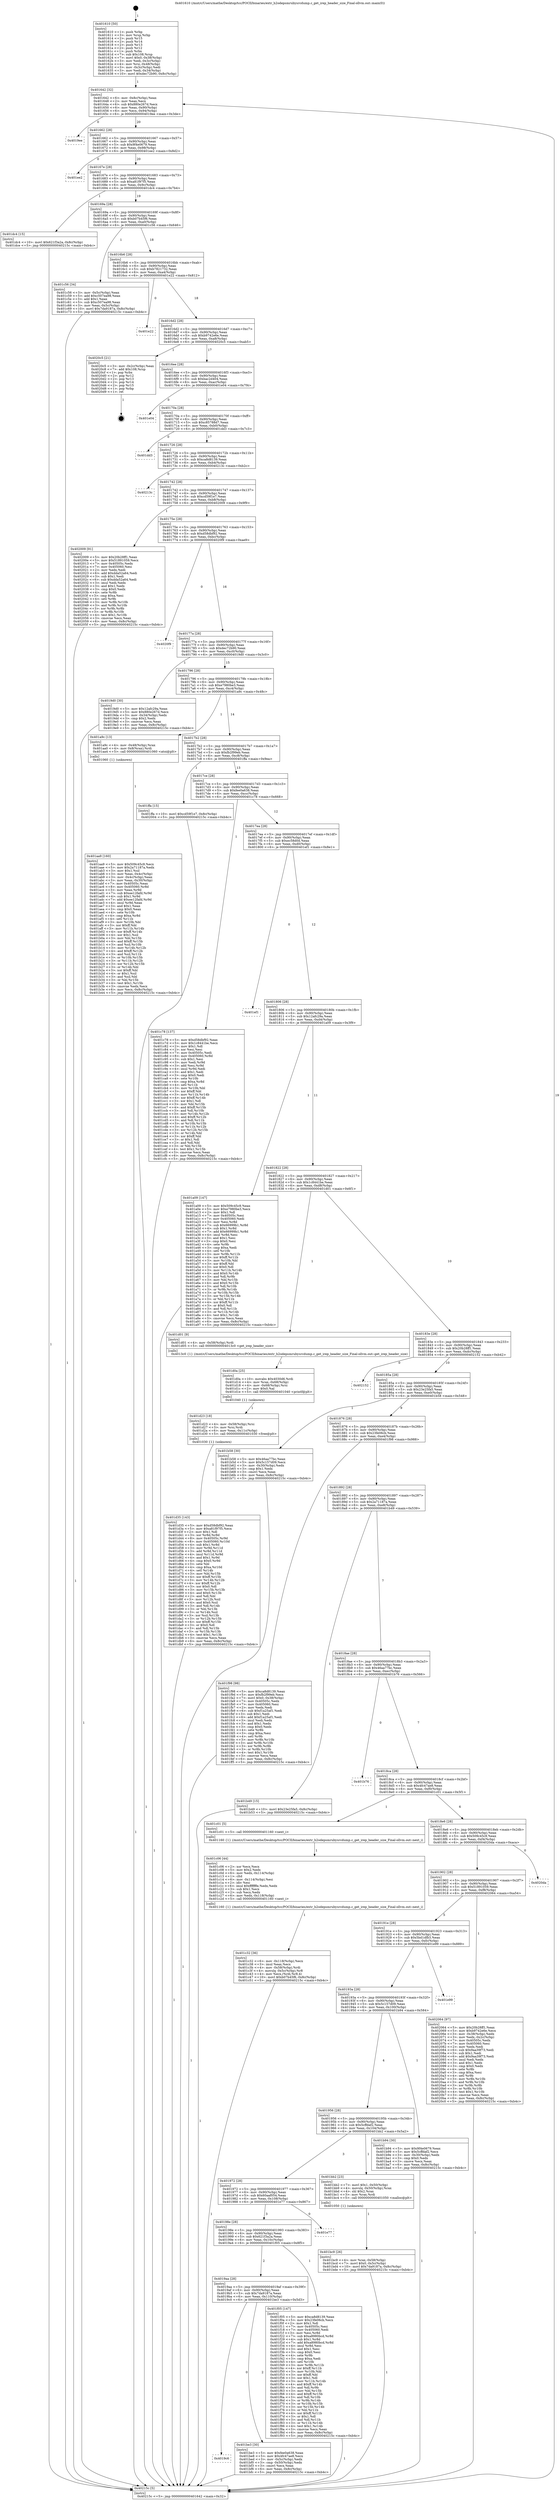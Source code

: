 digraph "0x401610" {
  label = "0x401610 (/mnt/c/Users/mathe/Desktop/tcc/POCII/binaries/extr_h2odepsmrubysrcdump.c_get_irep_header_size_Final-ollvm.out::main(0))"
  labelloc = "t"
  node[shape=record]

  Entry [label="",width=0.3,height=0.3,shape=circle,fillcolor=black,style=filled]
  "0x401642" [label="{
     0x401642 [32]\l
     | [instrs]\l
     &nbsp;&nbsp;0x401642 \<+6\>: mov -0x8c(%rbp),%eax\l
     &nbsp;&nbsp;0x401648 \<+2\>: mov %eax,%ecx\l
     &nbsp;&nbsp;0x40164a \<+6\>: sub $0x880e267d,%ecx\l
     &nbsp;&nbsp;0x401650 \<+6\>: mov %eax,-0x90(%rbp)\l
     &nbsp;&nbsp;0x401656 \<+6\>: mov %ecx,-0x94(%rbp)\l
     &nbsp;&nbsp;0x40165c \<+6\>: je 00000000004019ee \<main+0x3de\>\l
  }"]
  "0x4019ee" [label="{
     0x4019ee\l
  }", style=dashed]
  "0x401662" [label="{
     0x401662 [28]\l
     | [instrs]\l
     &nbsp;&nbsp;0x401662 \<+5\>: jmp 0000000000401667 \<main+0x57\>\l
     &nbsp;&nbsp;0x401667 \<+6\>: mov -0x90(%rbp),%eax\l
     &nbsp;&nbsp;0x40166d \<+5\>: sub $0x9f4e0679,%eax\l
     &nbsp;&nbsp;0x401672 \<+6\>: mov %eax,-0x98(%rbp)\l
     &nbsp;&nbsp;0x401678 \<+6\>: je 0000000000401ee2 \<main+0x8d2\>\l
  }"]
  Exit [label="",width=0.3,height=0.3,shape=circle,fillcolor=black,style=filled,peripheries=2]
  "0x401ee2" [label="{
     0x401ee2\l
  }", style=dashed]
  "0x40167e" [label="{
     0x40167e [28]\l
     | [instrs]\l
     &nbsp;&nbsp;0x40167e \<+5\>: jmp 0000000000401683 \<main+0x73\>\l
     &nbsp;&nbsp;0x401683 \<+6\>: mov -0x90(%rbp),%eax\l
     &nbsp;&nbsp;0x401689 \<+5\>: sub $0xa81f97f5,%eax\l
     &nbsp;&nbsp;0x40168e \<+6\>: mov %eax,-0x9c(%rbp)\l
     &nbsp;&nbsp;0x401694 \<+6\>: je 0000000000401dc4 \<main+0x7b4\>\l
  }"]
  "0x401d35" [label="{
     0x401d35 [143]\l
     | [instrs]\l
     &nbsp;&nbsp;0x401d35 \<+5\>: mov $0xd58dbf92,%eax\l
     &nbsp;&nbsp;0x401d3a \<+5\>: mov $0xa81f97f5,%ecx\l
     &nbsp;&nbsp;0x401d3f \<+2\>: mov $0x1,%dl\l
     &nbsp;&nbsp;0x401d41 \<+3\>: xor %r8d,%r8d\l
     &nbsp;&nbsp;0x401d44 \<+8\>: mov 0x40505c,%r9d\l
     &nbsp;&nbsp;0x401d4c \<+8\>: mov 0x405060,%r10d\l
     &nbsp;&nbsp;0x401d54 \<+4\>: sub $0x1,%r8d\l
     &nbsp;&nbsp;0x401d58 \<+3\>: mov %r9d,%r11d\l
     &nbsp;&nbsp;0x401d5b \<+3\>: add %r8d,%r11d\l
     &nbsp;&nbsp;0x401d5e \<+4\>: imul %r11d,%r9d\l
     &nbsp;&nbsp;0x401d62 \<+4\>: and $0x1,%r9d\l
     &nbsp;&nbsp;0x401d66 \<+4\>: cmp $0x0,%r9d\l
     &nbsp;&nbsp;0x401d6a \<+3\>: sete %bl\l
     &nbsp;&nbsp;0x401d6d \<+4\>: cmp $0xa,%r10d\l
     &nbsp;&nbsp;0x401d71 \<+4\>: setl %r14b\l
     &nbsp;&nbsp;0x401d75 \<+3\>: mov %bl,%r15b\l
     &nbsp;&nbsp;0x401d78 \<+4\>: xor $0xff,%r15b\l
     &nbsp;&nbsp;0x401d7c \<+3\>: mov %r14b,%r12b\l
     &nbsp;&nbsp;0x401d7f \<+4\>: xor $0xff,%r12b\l
     &nbsp;&nbsp;0x401d83 \<+3\>: xor $0x0,%dl\l
     &nbsp;&nbsp;0x401d86 \<+3\>: mov %r15b,%r13b\l
     &nbsp;&nbsp;0x401d89 \<+4\>: and $0x0,%r13b\l
     &nbsp;&nbsp;0x401d8d \<+2\>: and %dl,%bl\l
     &nbsp;&nbsp;0x401d8f \<+3\>: mov %r12b,%sil\l
     &nbsp;&nbsp;0x401d92 \<+4\>: and $0x0,%sil\l
     &nbsp;&nbsp;0x401d96 \<+3\>: and %dl,%r14b\l
     &nbsp;&nbsp;0x401d99 \<+3\>: or %bl,%r13b\l
     &nbsp;&nbsp;0x401d9c \<+3\>: or %r14b,%sil\l
     &nbsp;&nbsp;0x401d9f \<+3\>: xor %sil,%r13b\l
     &nbsp;&nbsp;0x401da2 \<+3\>: or %r12b,%r15b\l
     &nbsp;&nbsp;0x401da5 \<+4\>: xor $0xff,%r15b\l
     &nbsp;&nbsp;0x401da9 \<+3\>: or $0x0,%dl\l
     &nbsp;&nbsp;0x401dac \<+3\>: and %dl,%r15b\l
     &nbsp;&nbsp;0x401daf \<+3\>: or %r15b,%r13b\l
     &nbsp;&nbsp;0x401db2 \<+4\>: test $0x1,%r13b\l
     &nbsp;&nbsp;0x401db6 \<+3\>: cmovne %ecx,%eax\l
     &nbsp;&nbsp;0x401db9 \<+6\>: mov %eax,-0x8c(%rbp)\l
     &nbsp;&nbsp;0x401dbf \<+5\>: jmp 000000000040215c \<main+0xb4c\>\l
  }"]
  "0x401dc4" [label="{
     0x401dc4 [15]\l
     | [instrs]\l
     &nbsp;&nbsp;0x401dc4 \<+10\>: movl $0x621f3a2a,-0x8c(%rbp)\l
     &nbsp;&nbsp;0x401dce \<+5\>: jmp 000000000040215c \<main+0xb4c\>\l
  }"]
  "0x40169a" [label="{
     0x40169a [28]\l
     | [instrs]\l
     &nbsp;&nbsp;0x40169a \<+5\>: jmp 000000000040169f \<main+0x8f\>\l
     &nbsp;&nbsp;0x40169f \<+6\>: mov -0x90(%rbp),%eax\l
     &nbsp;&nbsp;0x4016a5 \<+5\>: sub $0xb07b45f6,%eax\l
     &nbsp;&nbsp;0x4016aa \<+6\>: mov %eax,-0xa0(%rbp)\l
     &nbsp;&nbsp;0x4016b0 \<+6\>: je 0000000000401c56 \<main+0x646\>\l
  }"]
  "0x401d23" [label="{
     0x401d23 [18]\l
     | [instrs]\l
     &nbsp;&nbsp;0x401d23 \<+4\>: mov -0x58(%rbp),%rsi\l
     &nbsp;&nbsp;0x401d27 \<+3\>: mov %rsi,%rdi\l
     &nbsp;&nbsp;0x401d2a \<+6\>: mov %eax,-0x11c(%rbp)\l
     &nbsp;&nbsp;0x401d30 \<+5\>: call 0000000000401030 \<free@plt\>\l
     | [calls]\l
     &nbsp;&nbsp;0x401030 \{1\} (unknown)\l
  }"]
  "0x401c56" [label="{
     0x401c56 [34]\l
     | [instrs]\l
     &nbsp;&nbsp;0x401c56 \<+3\>: mov -0x5c(%rbp),%eax\l
     &nbsp;&nbsp;0x401c59 \<+5\>: add $0xc507ea98,%eax\l
     &nbsp;&nbsp;0x401c5e \<+3\>: add $0x1,%eax\l
     &nbsp;&nbsp;0x401c61 \<+5\>: sub $0xc507ea98,%eax\l
     &nbsp;&nbsp;0x401c66 \<+3\>: mov %eax,-0x5c(%rbp)\l
     &nbsp;&nbsp;0x401c69 \<+10\>: movl $0x7da9187a,-0x8c(%rbp)\l
     &nbsp;&nbsp;0x401c73 \<+5\>: jmp 000000000040215c \<main+0xb4c\>\l
  }"]
  "0x4016b6" [label="{
     0x4016b6 [28]\l
     | [instrs]\l
     &nbsp;&nbsp;0x4016b6 \<+5\>: jmp 00000000004016bb \<main+0xab\>\l
     &nbsp;&nbsp;0x4016bb \<+6\>: mov -0x90(%rbp),%eax\l
     &nbsp;&nbsp;0x4016c1 \<+5\>: sub $0xb7821732,%eax\l
     &nbsp;&nbsp;0x4016c6 \<+6\>: mov %eax,-0xa4(%rbp)\l
     &nbsp;&nbsp;0x4016cc \<+6\>: je 0000000000401e22 \<main+0x812\>\l
  }"]
  "0x401d0a" [label="{
     0x401d0a [25]\l
     | [instrs]\l
     &nbsp;&nbsp;0x401d0a \<+10\>: movabs $0x4030d6,%rdi\l
     &nbsp;&nbsp;0x401d14 \<+4\>: mov %rax,-0x68(%rbp)\l
     &nbsp;&nbsp;0x401d18 \<+4\>: mov -0x68(%rbp),%rsi\l
     &nbsp;&nbsp;0x401d1c \<+2\>: mov $0x0,%al\l
     &nbsp;&nbsp;0x401d1e \<+5\>: call 0000000000401040 \<printf@plt\>\l
     | [calls]\l
     &nbsp;&nbsp;0x401040 \{1\} (unknown)\l
  }"]
  "0x401e22" [label="{
     0x401e22\l
  }", style=dashed]
  "0x4016d2" [label="{
     0x4016d2 [28]\l
     | [instrs]\l
     &nbsp;&nbsp;0x4016d2 \<+5\>: jmp 00000000004016d7 \<main+0xc7\>\l
     &nbsp;&nbsp;0x4016d7 \<+6\>: mov -0x90(%rbp),%eax\l
     &nbsp;&nbsp;0x4016dd \<+5\>: sub $0xb9742e6e,%eax\l
     &nbsp;&nbsp;0x4016e2 \<+6\>: mov %eax,-0xa8(%rbp)\l
     &nbsp;&nbsp;0x4016e8 \<+6\>: je 00000000004020c5 \<main+0xab5\>\l
  }"]
  "0x401c32" [label="{
     0x401c32 [36]\l
     | [instrs]\l
     &nbsp;&nbsp;0x401c32 \<+6\>: mov -0x118(%rbp),%ecx\l
     &nbsp;&nbsp;0x401c38 \<+3\>: imul %eax,%ecx\l
     &nbsp;&nbsp;0x401c3b \<+4\>: mov -0x58(%rbp),%rdi\l
     &nbsp;&nbsp;0x401c3f \<+4\>: movslq -0x5c(%rbp),%r8\l
     &nbsp;&nbsp;0x401c43 \<+4\>: mov %ecx,(%rdi,%r8,4)\l
     &nbsp;&nbsp;0x401c47 \<+10\>: movl $0xb07b45f6,-0x8c(%rbp)\l
     &nbsp;&nbsp;0x401c51 \<+5\>: jmp 000000000040215c \<main+0xb4c\>\l
  }"]
  "0x4020c5" [label="{
     0x4020c5 [21]\l
     | [instrs]\l
     &nbsp;&nbsp;0x4020c5 \<+3\>: mov -0x2c(%rbp),%eax\l
     &nbsp;&nbsp;0x4020c8 \<+7\>: add $0x108,%rsp\l
     &nbsp;&nbsp;0x4020cf \<+1\>: pop %rbx\l
     &nbsp;&nbsp;0x4020d0 \<+2\>: pop %r12\l
     &nbsp;&nbsp;0x4020d2 \<+2\>: pop %r13\l
     &nbsp;&nbsp;0x4020d4 \<+2\>: pop %r14\l
     &nbsp;&nbsp;0x4020d6 \<+2\>: pop %r15\l
     &nbsp;&nbsp;0x4020d8 \<+1\>: pop %rbp\l
     &nbsp;&nbsp;0x4020d9 \<+1\>: ret\l
  }"]
  "0x4016ee" [label="{
     0x4016ee [28]\l
     | [instrs]\l
     &nbsp;&nbsp;0x4016ee \<+5\>: jmp 00000000004016f3 \<main+0xe3\>\l
     &nbsp;&nbsp;0x4016f3 \<+6\>: mov -0x90(%rbp),%eax\l
     &nbsp;&nbsp;0x4016f9 \<+5\>: sub $0xbac2d404,%eax\l
     &nbsp;&nbsp;0x4016fe \<+6\>: mov %eax,-0xac(%rbp)\l
     &nbsp;&nbsp;0x401704 \<+6\>: je 0000000000401e04 \<main+0x7f4\>\l
  }"]
  "0x401c06" [label="{
     0x401c06 [44]\l
     | [instrs]\l
     &nbsp;&nbsp;0x401c06 \<+2\>: xor %ecx,%ecx\l
     &nbsp;&nbsp;0x401c08 \<+5\>: mov $0x2,%edx\l
     &nbsp;&nbsp;0x401c0d \<+6\>: mov %edx,-0x114(%rbp)\l
     &nbsp;&nbsp;0x401c13 \<+1\>: cltd\l
     &nbsp;&nbsp;0x401c14 \<+6\>: mov -0x114(%rbp),%esi\l
     &nbsp;&nbsp;0x401c1a \<+2\>: idiv %esi\l
     &nbsp;&nbsp;0x401c1c \<+6\>: imul $0xfffffffe,%edx,%edx\l
     &nbsp;&nbsp;0x401c22 \<+3\>: sub $0x1,%ecx\l
     &nbsp;&nbsp;0x401c25 \<+2\>: sub %ecx,%edx\l
     &nbsp;&nbsp;0x401c27 \<+6\>: mov %edx,-0x118(%rbp)\l
     &nbsp;&nbsp;0x401c2d \<+5\>: call 0000000000401160 \<next_i\>\l
     | [calls]\l
     &nbsp;&nbsp;0x401160 \{1\} (/mnt/c/Users/mathe/Desktop/tcc/POCII/binaries/extr_h2odepsmrubysrcdump.c_get_irep_header_size_Final-ollvm.out::next_i)\l
  }"]
  "0x401e04" [label="{
     0x401e04\l
  }", style=dashed]
  "0x40170a" [label="{
     0x40170a [28]\l
     | [instrs]\l
     &nbsp;&nbsp;0x40170a \<+5\>: jmp 000000000040170f \<main+0xff\>\l
     &nbsp;&nbsp;0x40170f \<+6\>: mov -0x90(%rbp),%eax\l
     &nbsp;&nbsp;0x401715 \<+5\>: sub $0xc85788d7,%eax\l
     &nbsp;&nbsp;0x40171a \<+6\>: mov %eax,-0xb0(%rbp)\l
     &nbsp;&nbsp;0x401720 \<+6\>: je 0000000000401dd3 \<main+0x7c3\>\l
  }"]
  "0x4019c6" [label="{
     0x4019c6\l
  }", style=dashed]
  "0x401dd3" [label="{
     0x401dd3\l
  }", style=dashed]
  "0x401726" [label="{
     0x401726 [28]\l
     | [instrs]\l
     &nbsp;&nbsp;0x401726 \<+5\>: jmp 000000000040172b \<main+0x11b\>\l
     &nbsp;&nbsp;0x40172b \<+6\>: mov -0x90(%rbp),%eax\l
     &nbsp;&nbsp;0x401731 \<+5\>: sub $0xca8d8139,%eax\l
     &nbsp;&nbsp;0x401736 \<+6\>: mov %eax,-0xb4(%rbp)\l
     &nbsp;&nbsp;0x40173c \<+6\>: je 000000000040213c \<main+0xb2c\>\l
  }"]
  "0x401be3" [label="{
     0x401be3 [30]\l
     | [instrs]\l
     &nbsp;&nbsp;0x401be3 \<+5\>: mov $0xfee0a638,%eax\l
     &nbsp;&nbsp;0x401be8 \<+5\>: mov $0x4fc47ae8,%ecx\l
     &nbsp;&nbsp;0x401bed \<+3\>: mov -0x5c(%rbp),%edx\l
     &nbsp;&nbsp;0x401bf0 \<+3\>: cmp -0x50(%rbp),%edx\l
     &nbsp;&nbsp;0x401bf3 \<+3\>: cmovl %ecx,%eax\l
     &nbsp;&nbsp;0x401bf6 \<+6\>: mov %eax,-0x8c(%rbp)\l
     &nbsp;&nbsp;0x401bfc \<+5\>: jmp 000000000040215c \<main+0xb4c\>\l
  }"]
  "0x40213c" [label="{
     0x40213c\l
  }", style=dashed]
  "0x401742" [label="{
     0x401742 [28]\l
     | [instrs]\l
     &nbsp;&nbsp;0x401742 \<+5\>: jmp 0000000000401747 \<main+0x137\>\l
     &nbsp;&nbsp;0x401747 \<+6\>: mov -0x90(%rbp),%eax\l
     &nbsp;&nbsp;0x40174d \<+5\>: sub $0xcd59f1e7,%eax\l
     &nbsp;&nbsp;0x401752 \<+6\>: mov %eax,-0xb8(%rbp)\l
     &nbsp;&nbsp;0x401758 \<+6\>: je 0000000000402009 \<main+0x9f9\>\l
  }"]
  "0x4019aa" [label="{
     0x4019aa [28]\l
     | [instrs]\l
     &nbsp;&nbsp;0x4019aa \<+5\>: jmp 00000000004019af \<main+0x39f\>\l
     &nbsp;&nbsp;0x4019af \<+6\>: mov -0x90(%rbp),%eax\l
     &nbsp;&nbsp;0x4019b5 \<+5\>: sub $0x7da9187a,%eax\l
     &nbsp;&nbsp;0x4019ba \<+6\>: mov %eax,-0x110(%rbp)\l
     &nbsp;&nbsp;0x4019c0 \<+6\>: je 0000000000401be3 \<main+0x5d3\>\l
  }"]
  "0x402009" [label="{
     0x402009 [91]\l
     | [instrs]\l
     &nbsp;&nbsp;0x402009 \<+5\>: mov $0x20b28ff1,%eax\l
     &nbsp;&nbsp;0x40200e \<+5\>: mov $0x51891059,%ecx\l
     &nbsp;&nbsp;0x402013 \<+7\>: mov 0x40505c,%edx\l
     &nbsp;&nbsp;0x40201a \<+7\>: mov 0x405060,%esi\l
     &nbsp;&nbsp;0x402021 \<+2\>: mov %edx,%edi\l
     &nbsp;&nbsp;0x402023 \<+6\>: add $0xdda52a64,%edi\l
     &nbsp;&nbsp;0x402029 \<+3\>: sub $0x1,%edi\l
     &nbsp;&nbsp;0x40202c \<+6\>: sub $0xdda52a64,%edi\l
     &nbsp;&nbsp;0x402032 \<+3\>: imul %edi,%edx\l
     &nbsp;&nbsp;0x402035 \<+3\>: and $0x1,%edx\l
     &nbsp;&nbsp;0x402038 \<+3\>: cmp $0x0,%edx\l
     &nbsp;&nbsp;0x40203b \<+4\>: sete %r8b\l
     &nbsp;&nbsp;0x40203f \<+3\>: cmp $0xa,%esi\l
     &nbsp;&nbsp;0x402042 \<+4\>: setl %r9b\l
     &nbsp;&nbsp;0x402046 \<+3\>: mov %r8b,%r10b\l
     &nbsp;&nbsp;0x402049 \<+3\>: and %r9b,%r10b\l
     &nbsp;&nbsp;0x40204c \<+3\>: xor %r9b,%r8b\l
     &nbsp;&nbsp;0x40204f \<+3\>: or %r8b,%r10b\l
     &nbsp;&nbsp;0x402052 \<+4\>: test $0x1,%r10b\l
     &nbsp;&nbsp;0x402056 \<+3\>: cmovne %ecx,%eax\l
     &nbsp;&nbsp;0x402059 \<+6\>: mov %eax,-0x8c(%rbp)\l
     &nbsp;&nbsp;0x40205f \<+5\>: jmp 000000000040215c \<main+0xb4c\>\l
  }"]
  "0x40175e" [label="{
     0x40175e [28]\l
     | [instrs]\l
     &nbsp;&nbsp;0x40175e \<+5\>: jmp 0000000000401763 \<main+0x153\>\l
     &nbsp;&nbsp;0x401763 \<+6\>: mov -0x90(%rbp),%eax\l
     &nbsp;&nbsp;0x401769 \<+5\>: sub $0xd58dbf92,%eax\l
     &nbsp;&nbsp;0x40176e \<+6\>: mov %eax,-0xbc(%rbp)\l
     &nbsp;&nbsp;0x401774 \<+6\>: je 00000000004020f9 \<main+0xae9\>\l
  }"]
  "0x401f05" [label="{
     0x401f05 [147]\l
     | [instrs]\l
     &nbsp;&nbsp;0x401f05 \<+5\>: mov $0xca8d8139,%eax\l
     &nbsp;&nbsp;0x401f0a \<+5\>: mov $0x23fe06cb,%ecx\l
     &nbsp;&nbsp;0x401f0f \<+2\>: mov $0x1,%dl\l
     &nbsp;&nbsp;0x401f11 \<+7\>: mov 0x40505c,%esi\l
     &nbsp;&nbsp;0x401f18 \<+7\>: mov 0x405060,%edi\l
     &nbsp;&nbsp;0x401f1f \<+3\>: mov %esi,%r8d\l
     &nbsp;&nbsp;0x401f22 \<+7\>: sub $0xa8980bcd,%r8d\l
     &nbsp;&nbsp;0x401f29 \<+4\>: sub $0x1,%r8d\l
     &nbsp;&nbsp;0x401f2d \<+7\>: add $0xa8980bcd,%r8d\l
     &nbsp;&nbsp;0x401f34 \<+4\>: imul %r8d,%esi\l
     &nbsp;&nbsp;0x401f38 \<+3\>: and $0x1,%esi\l
     &nbsp;&nbsp;0x401f3b \<+3\>: cmp $0x0,%esi\l
     &nbsp;&nbsp;0x401f3e \<+4\>: sete %r9b\l
     &nbsp;&nbsp;0x401f42 \<+3\>: cmp $0xa,%edi\l
     &nbsp;&nbsp;0x401f45 \<+4\>: setl %r10b\l
     &nbsp;&nbsp;0x401f49 \<+3\>: mov %r9b,%r11b\l
     &nbsp;&nbsp;0x401f4c \<+4\>: xor $0xff,%r11b\l
     &nbsp;&nbsp;0x401f50 \<+3\>: mov %r10b,%bl\l
     &nbsp;&nbsp;0x401f53 \<+3\>: xor $0xff,%bl\l
     &nbsp;&nbsp;0x401f56 \<+3\>: xor $0x1,%dl\l
     &nbsp;&nbsp;0x401f59 \<+3\>: mov %r11b,%r14b\l
     &nbsp;&nbsp;0x401f5c \<+4\>: and $0xff,%r14b\l
     &nbsp;&nbsp;0x401f60 \<+3\>: and %dl,%r9b\l
     &nbsp;&nbsp;0x401f63 \<+3\>: mov %bl,%r15b\l
     &nbsp;&nbsp;0x401f66 \<+4\>: and $0xff,%r15b\l
     &nbsp;&nbsp;0x401f6a \<+3\>: and %dl,%r10b\l
     &nbsp;&nbsp;0x401f6d \<+3\>: or %r9b,%r14b\l
     &nbsp;&nbsp;0x401f70 \<+3\>: or %r10b,%r15b\l
     &nbsp;&nbsp;0x401f73 \<+3\>: xor %r15b,%r14b\l
     &nbsp;&nbsp;0x401f76 \<+3\>: or %bl,%r11b\l
     &nbsp;&nbsp;0x401f79 \<+4\>: xor $0xff,%r11b\l
     &nbsp;&nbsp;0x401f7d \<+3\>: or $0x1,%dl\l
     &nbsp;&nbsp;0x401f80 \<+3\>: and %dl,%r11b\l
     &nbsp;&nbsp;0x401f83 \<+3\>: or %r11b,%r14b\l
     &nbsp;&nbsp;0x401f86 \<+4\>: test $0x1,%r14b\l
     &nbsp;&nbsp;0x401f8a \<+3\>: cmovne %ecx,%eax\l
     &nbsp;&nbsp;0x401f8d \<+6\>: mov %eax,-0x8c(%rbp)\l
     &nbsp;&nbsp;0x401f93 \<+5\>: jmp 000000000040215c \<main+0xb4c\>\l
  }"]
  "0x4020f9" [label="{
     0x4020f9\l
  }", style=dashed]
  "0x40177a" [label="{
     0x40177a [28]\l
     | [instrs]\l
     &nbsp;&nbsp;0x40177a \<+5\>: jmp 000000000040177f \<main+0x16f\>\l
     &nbsp;&nbsp;0x40177f \<+6\>: mov -0x90(%rbp),%eax\l
     &nbsp;&nbsp;0x401785 \<+5\>: sub $0xdec72b90,%eax\l
     &nbsp;&nbsp;0x40178a \<+6\>: mov %eax,-0xc0(%rbp)\l
     &nbsp;&nbsp;0x401790 \<+6\>: je 00000000004019d0 \<main+0x3c0\>\l
  }"]
  "0x40198e" [label="{
     0x40198e [28]\l
     | [instrs]\l
     &nbsp;&nbsp;0x40198e \<+5\>: jmp 0000000000401993 \<main+0x383\>\l
     &nbsp;&nbsp;0x401993 \<+6\>: mov -0x90(%rbp),%eax\l
     &nbsp;&nbsp;0x401999 \<+5\>: sub $0x621f3a2a,%eax\l
     &nbsp;&nbsp;0x40199e \<+6\>: mov %eax,-0x10c(%rbp)\l
     &nbsp;&nbsp;0x4019a4 \<+6\>: je 0000000000401f05 \<main+0x8f5\>\l
  }"]
  "0x4019d0" [label="{
     0x4019d0 [30]\l
     | [instrs]\l
     &nbsp;&nbsp;0x4019d0 \<+5\>: mov $0x12afc29a,%eax\l
     &nbsp;&nbsp;0x4019d5 \<+5\>: mov $0x880e267d,%ecx\l
     &nbsp;&nbsp;0x4019da \<+3\>: mov -0x34(%rbp),%edx\l
     &nbsp;&nbsp;0x4019dd \<+3\>: cmp $0x2,%edx\l
     &nbsp;&nbsp;0x4019e0 \<+3\>: cmovne %ecx,%eax\l
     &nbsp;&nbsp;0x4019e3 \<+6\>: mov %eax,-0x8c(%rbp)\l
     &nbsp;&nbsp;0x4019e9 \<+5\>: jmp 000000000040215c \<main+0xb4c\>\l
  }"]
  "0x401796" [label="{
     0x401796 [28]\l
     | [instrs]\l
     &nbsp;&nbsp;0x401796 \<+5\>: jmp 000000000040179b \<main+0x18b\>\l
     &nbsp;&nbsp;0x40179b \<+6\>: mov -0x90(%rbp),%eax\l
     &nbsp;&nbsp;0x4017a1 \<+5\>: sub $0xe7980be3,%eax\l
     &nbsp;&nbsp;0x4017a6 \<+6\>: mov %eax,-0xc4(%rbp)\l
     &nbsp;&nbsp;0x4017ac \<+6\>: je 0000000000401a9c \<main+0x48c\>\l
  }"]
  "0x40215c" [label="{
     0x40215c [5]\l
     | [instrs]\l
     &nbsp;&nbsp;0x40215c \<+5\>: jmp 0000000000401642 \<main+0x32\>\l
  }"]
  "0x401610" [label="{
     0x401610 [50]\l
     | [instrs]\l
     &nbsp;&nbsp;0x401610 \<+1\>: push %rbp\l
     &nbsp;&nbsp;0x401611 \<+3\>: mov %rsp,%rbp\l
     &nbsp;&nbsp;0x401614 \<+2\>: push %r15\l
     &nbsp;&nbsp;0x401616 \<+2\>: push %r14\l
     &nbsp;&nbsp;0x401618 \<+2\>: push %r13\l
     &nbsp;&nbsp;0x40161a \<+2\>: push %r12\l
     &nbsp;&nbsp;0x40161c \<+1\>: push %rbx\l
     &nbsp;&nbsp;0x40161d \<+7\>: sub $0x108,%rsp\l
     &nbsp;&nbsp;0x401624 \<+7\>: movl $0x0,-0x38(%rbp)\l
     &nbsp;&nbsp;0x40162b \<+3\>: mov %edi,-0x3c(%rbp)\l
     &nbsp;&nbsp;0x40162e \<+4\>: mov %rsi,-0x48(%rbp)\l
     &nbsp;&nbsp;0x401632 \<+3\>: mov -0x3c(%rbp),%edi\l
     &nbsp;&nbsp;0x401635 \<+3\>: mov %edi,-0x34(%rbp)\l
     &nbsp;&nbsp;0x401638 \<+10\>: movl $0xdec72b90,-0x8c(%rbp)\l
  }"]
  "0x401e77" [label="{
     0x401e77\l
  }", style=dashed]
  "0x401a9c" [label="{
     0x401a9c [13]\l
     | [instrs]\l
     &nbsp;&nbsp;0x401a9c \<+4\>: mov -0x48(%rbp),%rax\l
     &nbsp;&nbsp;0x401aa0 \<+4\>: mov 0x8(%rax),%rdi\l
     &nbsp;&nbsp;0x401aa4 \<+5\>: call 0000000000401060 \<atoi@plt\>\l
     | [calls]\l
     &nbsp;&nbsp;0x401060 \{1\} (unknown)\l
  }"]
  "0x4017b2" [label="{
     0x4017b2 [28]\l
     | [instrs]\l
     &nbsp;&nbsp;0x4017b2 \<+5\>: jmp 00000000004017b7 \<main+0x1a7\>\l
     &nbsp;&nbsp;0x4017b7 \<+6\>: mov -0x90(%rbp),%eax\l
     &nbsp;&nbsp;0x4017bd \<+5\>: sub $0xfb2f99eb,%eax\l
     &nbsp;&nbsp;0x4017c2 \<+6\>: mov %eax,-0xc8(%rbp)\l
     &nbsp;&nbsp;0x4017c8 \<+6\>: je 0000000000401ffa \<main+0x9ea\>\l
  }"]
  "0x401bc9" [label="{
     0x401bc9 [26]\l
     | [instrs]\l
     &nbsp;&nbsp;0x401bc9 \<+4\>: mov %rax,-0x58(%rbp)\l
     &nbsp;&nbsp;0x401bcd \<+7\>: movl $0x0,-0x5c(%rbp)\l
     &nbsp;&nbsp;0x401bd4 \<+10\>: movl $0x7da9187a,-0x8c(%rbp)\l
     &nbsp;&nbsp;0x401bde \<+5\>: jmp 000000000040215c \<main+0xb4c\>\l
  }"]
  "0x401ffa" [label="{
     0x401ffa [15]\l
     | [instrs]\l
     &nbsp;&nbsp;0x401ffa \<+10\>: movl $0xcd59f1e7,-0x8c(%rbp)\l
     &nbsp;&nbsp;0x402004 \<+5\>: jmp 000000000040215c \<main+0xb4c\>\l
  }"]
  "0x4017ce" [label="{
     0x4017ce [28]\l
     | [instrs]\l
     &nbsp;&nbsp;0x4017ce \<+5\>: jmp 00000000004017d3 \<main+0x1c3\>\l
     &nbsp;&nbsp;0x4017d3 \<+6\>: mov -0x90(%rbp),%eax\l
     &nbsp;&nbsp;0x4017d9 \<+5\>: sub $0xfee0a638,%eax\l
     &nbsp;&nbsp;0x4017de \<+6\>: mov %eax,-0xcc(%rbp)\l
     &nbsp;&nbsp;0x4017e4 \<+6\>: je 0000000000401c78 \<main+0x668\>\l
  }"]
  "0x401972" [label="{
     0x401972 [28]\l
     | [instrs]\l
     &nbsp;&nbsp;0x401972 \<+5\>: jmp 0000000000401977 \<main+0x367\>\l
     &nbsp;&nbsp;0x401977 \<+6\>: mov -0x90(%rbp),%eax\l
     &nbsp;&nbsp;0x40197d \<+5\>: sub $0x60aaf054,%eax\l
     &nbsp;&nbsp;0x401982 \<+6\>: mov %eax,-0x108(%rbp)\l
     &nbsp;&nbsp;0x401988 \<+6\>: je 0000000000401e77 \<main+0x867\>\l
  }"]
  "0x401c78" [label="{
     0x401c78 [137]\l
     | [instrs]\l
     &nbsp;&nbsp;0x401c78 \<+5\>: mov $0xd58dbf92,%eax\l
     &nbsp;&nbsp;0x401c7d \<+5\>: mov $0x1c8441be,%ecx\l
     &nbsp;&nbsp;0x401c82 \<+2\>: mov $0x1,%dl\l
     &nbsp;&nbsp;0x401c84 \<+2\>: xor %esi,%esi\l
     &nbsp;&nbsp;0x401c86 \<+7\>: mov 0x40505c,%edi\l
     &nbsp;&nbsp;0x401c8d \<+8\>: mov 0x405060,%r8d\l
     &nbsp;&nbsp;0x401c95 \<+3\>: sub $0x1,%esi\l
     &nbsp;&nbsp;0x401c98 \<+3\>: mov %edi,%r9d\l
     &nbsp;&nbsp;0x401c9b \<+3\>: add %esi,%r9d\l
     &nbsp;&nbsp;0x401c9e \<+4\>: imul %r9d,%edi\l
     &nbsp;&nbsp;0x401ca2 \<+3\>: and $0x1,%edi\l
     &nbsp;&nbsp;0x401ca5 \<+3\>: cmp $0x0,%edi\l
     &nbsp;&nbsp;0x401ca8 \<+4\>: sete %r10b\l
     &nbsp;&nbsp;0x401cac \<+4\>: cmp $0xa,%r8d\l
     &nbsp;&nbsp;0x401cb0 \<+4\>: setl %r11b\l
     &nbsp;&nbsp;0x401cb4 \<+3\>: mov %r10b,%bl\l
     &nbsp;&nbsp;0x401cb7 \<+3\>: xor $0xff,%bl\l
     &nbsp;&nbsp;0x401cba \<+3\>: mov %r11b,%r14b\l
     &nbsp;&nbsp;0x401cbd \<+4\>: xor $0xff,%r14b\l
     &nbsp;&nbsp;0x401cc1 \<+3\>: xor $0x1,%dl\l
     &nbsp;&nbsp;0x401cc4 \<+3\>: mov %bl,%r15b\l
     &nbsp;&nbsp;0x401cc7 \<+4\>: and $0xff,%r15b\l
     &nbsp;&nbsp;0x401ccb \<+3\>: and %dl,%r10b\l
     &nbsp;&nbsp;0x401cce \<+3\>: mov %r14b,%r12b\l
     &nbsp;&nbsp;0x401cd1 \<+4\>: and $0xff,%r12b\l
     &nbsp;&nbsp;0x401cd5 \<+3\>: and %dl,%r11b\l
     &nbsp;&nbsp;0x401cd8 \<+3\>: or %r10b,%r15b\l
     &nbsp;&nbsp;0x401cdb \<+3\>: or %r11b,%r12b\l
     &nbsp;&nbsp;0x401cde \<+3\>: xor %r12b,%r15b\l
     &nbsp;&nbsp;0x401ce1 \<+3\>: or %r14b,%bl\l
     &nbsp;&nbsp;0x401ce4 \<+3\>: xor $0xff,%bl\l
     &nbsp;&nbsp;0x401ce7 \<+3\>: or $0x1,%dl\l
     &nbsp;&nbsp;0x401cea \<+2\>: and %dl,%bl\l
     &nbsp;&nbsp;0x401cec \<+3\>: or %bl,%r15b\l
     &nbsp;&nbsp;0x401cef \<+4\>: test $0x1,%r15b\l
     &nbsp;&nbsp;0x401cf3 \<+3\>: cmovne %ecx,%eax\l
     &nbsp;&nbsp;0x401cf6 \<+6\>: mov %eax,-0x8c(%rbp)\l
     &nbsp;&nbsp;0x401cfc \<+5\>: jmp 000000000040215c \<main+0xb4c\>\l
  }"]
  "0x4017ea" [label="{
     0x4017ea [28]\l
     | [instrs]\l
     &nbsp;&nbsp;0x4017ea \<+5\>: jmp 00000000004017ef \<main+0x1df\>\l
     &nbsp;&nbsp;0x4017ef \<+6\>: mov -0x90(%rbp),%eax\l
     &nbsp;&nbsp;0x4017f5 \<+5\>: sub $0xec58d0d,%eax\l
     &nbsp;&nbsp;0x4017fa \<+6\>: mov %eax,-0xd0(%rbp)\l
     &nbsp;&nbsp;0x401800 \<+6\>: je 0000000000401ef1 \<main+0x8e1\>\l
  }"]
  "0x401bb2" [label="{
     0x401bb2 [23]\l
     | [instrs]\l
     &nbsp;&nbsp;0x401bb2 \<+7\>: movl $0x1,-0x50(%rbp)\l
     &nbsp;&nbsp;0x401bb9 \<+4\>: movslq -0x50(%rbp),%rax\l
     &nbsp;&nbsp;0x401bbd \<+4\>: shl $0x2,%rax\l
     &nbsp;&nbsp;0x401bc1 \<+3\>: mov %rax,%rdi\l
     &nbsp;&nbsp;0x401bc4 \<+5\>: call 0000000000401050 \<malloc@plt\>\l
     | [calls]\l
     &nbsp;&nbsp;0x401050 \{1\} (unknown)\l
  }"]
  "0x401ef1" [label="{
     0x401ef1\l
  }", style=dashed]
  "0x401806" [label="{
     0x401806 [28]\l
     | [instrs]\l
     &nbsp;&nbsp;0x401806 \<+5\>: jmp 000000000040180b \<main+0x1fb\>\l
     &nbsp;&nbsp;0x40180b \<+6\>: mov -0x90(%rbp),%eax\l
     &nbsp;&nbsp;0x401811 \<+5\>: sub $0x12afc29a,%eax\l
     &nbsp;&nbsp;0x401816 \<+6\>: mov %eax,-0xd4(%rbp)\l
     &nbsp;&nbsp;0x40181c \<+6\>: je 0000000000401a09 \<main+0x3f9\>\l
  }"]
  "0x401956" [label="{
     0x401956 [28]\l
     | [instrs]\l
     &nbsp;&nbsp;0x401956 \<+5\>: jmp 000000000040195b \<main+0x34b\>\l
     &nbsp;&nbsp;0x40195b \<+6\>: mov -0x90(%rbp),%eax\l
     &nbsp;&nbsp;0x401961 \<+5\>: sub $0x5cffdaf2,%eax\l
     &nbsp;&nbsp;0x401966 \<+6\>: mov %eax,-0x104(%rbp)\l
     &nbsp;&nbsp;0x40196c \<+6\>: je 0000000000401bb2 \<main+0x5a2\>\l
  }"]
  "0x401a09" [label="{
     0x401a09 [147]\l
     | [instrs]\l
     &nbsp;&nbsp;0x401a09 \<+5\>: mov $0x509c45c9,%eax\l
     &nbsp;&nbsp;0x401a0e \<+5\>: mov $0xe7980be3,%ecx\l
     &nbsp;&nbsp;0x401a13 \<+2\>: mov $0x1,%dl\l
     &nbsp;&nbsp;0x401a15 \<+7\>: mov 0x40505c,%esi\l
     &nbsp;&nbsp;0x401a1c \<+7\>: mov 0x405060,%edi\l
     &nbsp;&nbsp;0x401a23 \<+3\>: mov %esi,%r8d\l
     &nbsp;&nbsp;0x401a26 \<+7\>: sub $0x66999b1,%r8d\l
     &nbsp;&nbsp;0x401a2d \<+4\>: sub $0x1,%r8d\l
     &nbsp;&nbsp;0x401a31 \<+7\>: add $0x66999b1,%r8d\l
     &nbsp;&nbsp;0x401a38 \<+4\>: imul %r8d,%esi\l
     &nbsp;&nbsp;0x401a3c \<+3\>: and $0x1,%esi\l
     &nbsp;&nbsp;0x401a3f \<+3\>: cmp $0x0,%esi\l
     &nbsp;&nbsp;0x401a42 \<+4\>: sete %r9b\l
     &nbsp;&nbsp;0x401a46 \<+3\>: cmp $0xa,%edi\l
     &nbsp;&nbsp;0x401a49 \<+4\>: setl %r10b\l
     &nbsp;&nbsp;0x401a4d \<+3\>: mov %r9b,%r11b\l
     &nbsp;&nbsp;0x401a50 \<+4\>: xor $0xff,%r11b\l
     &nbsp;&nbsp;0x401a54 \<+3\>: mov %r10b,%bl\l
     &nbsp;&nbsp;0x401a57 \<+3\>: xor $0xff,%bl\l
     &nbsp;&nbsp;0x401a5a \<+3\>: xor $0x0,%dl\l
     &nbsp;&nbsp;0x401a5d \<+3\>: mov %r11b,%r14b\l
     &nbsp;&nbsp;0x401a60 \<+4\>: and $0x0,%r14b\l
     &nbsp;&nbsp;0x401a64 \<+3\>: and %dl,%r9b\l
     &nbsp;&nbsp;0x401a67 \<+3\>: mov %bl,%r15b\l
     &nbsp;&nbsp;0x401a6a \<+4\>: and $0x0,%r15b\l
     &nbsp;&nbsp;0x401a6e \<+3\>: and %dl,%r10b\l
     &nbsp;&nbsp;0x401a71 \<+3\>: or %r9b,%r14b\l
     &nbsp;&nbsp;0x401a74 \<+3\>: or %r10b,%r15b\l
     &nbsp;&nbsp;0x401a77 \<+3\>: xor %r15b,%r14b\l
     &nbsp;&nbsp;0x401a7a \<+3\>: or %bl,%r11b\l
     &nbsp;&nbsp;0x401a7d \<+4\>: xor $0xff,%r11b\l
     &nbsp;&nbsp;0x401a81 \<+3\>: or $0x0,%dl\l
     &nbsp;&nbsp;0x401a84 \<+3\>: and %dl,%r11b\l
     &nbsp;&nbsp;0x401a87 \<+3\>: or %r11b,%r14b\l
     &nbsp;&nbsp;0x401a8a \<+4\>: test $0x1,%r14b\l
     &nbsp;&nbsp;0x401a8e \<+3\>: cmovne %ecx,%eax\l
     &nbsp;&nbsp;0x401a91 \<+6\>: mov %eax,-0x8c(%rbp)\l
     &nbsp;&nbsp;0x401a97 \<+5\>: jmp 000000000040215c \<main+0xb4c\>\l
  }"]
  "0x401822" [label="{
     0x401822 [28]\l
     | [instrs]\l
     &nbsp;&nbsp;0x401822 \<+5\>: jmp 0000000000401827 \<main+0x217\>\l
     &nbsp;&nbsp;0x401827 \<+6\>: mov -0x90(%rbp),%eax\l
     &nbsp;&nbsp;0x40182d \<+5\>: sub $0x1c8441be,%eax\l
     &nbsp;&nbsp;0x401832 \<+6\>: mov %eax,-0xd8(%rbp)\l
     &nbsp;&nbsp;0x401838 \<+6\>: je 0000000000401d01 \<main+0x6f1\>\l
  }"]
  "0x401aa9" [label="{
     0x401aa9 [160]\l
     | [instrs]\l
     &nbsp;&nbsp;0x401aa9 \<+5\>: mov $0x509c45c9,%ecx\l
     &nbsp;&nbsp;0x401aae \<+5\>: mov $0x2a71187a,%edx\l
     &nbsp;&nbsp;0x401ab3 \<+3\>: mov $0x1,%sil\l
     &nbsp;&nbsp;0x401ab6 \<+3\>: mov %eax,-0x4c(%rbp)\l
     &nbsp;&nbsp;0x401ab9 \<+3\>: mov -0x4c(%rbp),%eax\l
     &nbsp;&nbsp;0x401abc \<+3\>: mov %eax,-0x30(%rbp)\l
     &nbsp;&nbsp;0x401abf \<+7\>: mov 0x40505c,%eax\l
     &nbsp;&nbsp;0x401ac6 \<+8\>: mov 0x405060,%r8d\l
     &nbsp;&nbsp;0x401ace \<+3\>: mov %eax,%r9d\l
     &nbsp;&nbsp;0x401ad1 \<+7\>: sub $0xee12fafd,%r9d\l
     &nbsp;&nbsp;0x401ad8 \<+4\>: sub $0x1,%r9d\l
     &nbsp;&nbsp;0x401adc \<+7\>: add $0xee12fafd,%r9d\l
     &nbsp;&nbsp;0x401ae3 \<+4\>: imul %r9d,%eax\l
     &nbsp;&nbsp;0x401ae7 \<+3\>: and $0x1,%eax\l
     &nbsp;&nbsp;0x401aea \<+3\>: cmp $0x0,%eax\l
     &nbsp;&nbsp;0x401aed \<+4\>: sete %r10b\l
     &nbsp;&nbsp;0x401af1 \<+4\>: cmp $0xa,%r8d\l
     &nbsp;&nbsp;0x401af5 \<+4\>: setl %r11b\l
     &nbsp;&nbsp;0x401af9 \<+3\>: mov %r10b,%bl\l
     &nbsp;&nbsp;0x401afc \<+3\>: xor $0xff,%bl\l
     &nbsp;&nbsp;0x401aff \<+3\>: mov %r11b,%r14b\l
     &nbsp;&nbsp;0x401b02 \<+4\>: xor $0xff,%r14b\l
     &nbsp;&nbsp;0x401b06 \<+4\>: xor $0x1,%sil\l
     &nbsp;&nbsp;0x401b0a \<+3\>: mov %bl,%r15b\l
     &nbsp;&nbsp;0x401b0d \<+4\>: and $0xff,%r15b\l
     &nbsp;&nbsp;0x401b11 \<+3\>: and %sil,%r10b\l
     &nbsp;&nbsp;0x401b14 \<+3\>: mov %r14b,%r12b\l
     &nbsp;&nbsp;0x401b17 \<+4\>: and $0xff,%r12b\l
     &nbsp;&nbsp;0x401b1b \<+3\>: and %sil,%r11b\l
     &nbsp;&nbsp;0x401b1e \<+3\>: or %r10b,%r15b\l
     &nbsp;&nbsp;0x401b21 \<+3\>: or %r11b,%r12b\l
     &nbsp;&nbsp;0x401b24 \<+3\>: xor %r12b,%r15b\l
     &nbsp;&nbsp;0x401b27 \<+3\>: or %r14b,%bl\l
     &nbsp;&nbsp;0x401b2a \<+3\>: xor $0xff,%bl\l
     &nbsp;&nbsp;0x401b2d \<+4\>: or $0x1,%sil\l
     &nbsp;&nbsp;0x401b31 \<+3\>: and %sil,%bl\l
     &nbsp;&nbsp;0x401b34 \<+3\>: or %bl,%r15b\l
     &nbsp;&nbsp;0x401b37 \<+4\>: test $0x1,%r15b\l
     &nbsp;&nbsp;0x401b3b \<+3\>: cmovne %edx,%ecx\l
     &nbsp;&nbsp;0x401b3e \<+6\>: mov %ecx,-0x8c(%rbp)\l
     &nbsp;&nbsp;0x401b44 \<+5\>: jmp 000000000040215c \<main+0xb4c\>\l
  }"]
  "0x401b94" [label="{
     0x401b94 [30]\l
     | [instrs]\l
     &nbsp;&nbsp;0x401b94 \<+5\>: mov $0x9f4e0679,%eax\l
     &nbsp;&nbsp;0x401b99 \<+5\>: mov $0x5cffdaf2,%ecx\l
     &nbsp;&nbsp;0x401b9e \<+3\>: mov -0x30(%rbp),%edx\l
     &nbsp;&nbsp;0x401ba1 \<+3\>: cmp $0x0,%edx\l
     &nbsp;&nbsp;0x401ba4 \<+3\>: cmove %ecx,%eax\l
     &nbsp;&nbsp;0x401ba7 \<+6\>: mov %eax,-0x8c(%rbp)\l
     &nbsp;&nbsp;0x401bad \<+5\>: jmp 000000000040215c \<main+0xb4c\>\l
  }"]
  "0x401d01" [label="{
     0x401d01 [9]\l
     | [instrs]\l
     &nbsp;&nbsp;0x401d01 \<+4\>: mov -0x58(%rbp),%rdi\l
     &nbsp;&nbsp;0x401d05 \<+5\>: call 00000000004013c0 \<get_irep_header_size\>\l
     | [calls]\l
     &nbsp;&nbsp;0x4013c0 \{1\} (/mnt/c/Users/mathe/Desktop/tcc/POCII/binaries/extr_h2odepsmrubysrcdump.c_get_irep_header_size_Final-ollvm.out::get_irep_header_size)\l
  }"]
  "0x40183e" [label="{
     0x40183e [28]\l
     | [instrs]\l
     &nbsp;&nbsp;0x40183e \<+5\>: jmp 0000000000401843 \<main+0x233\>\l
     &nbsp;&nbsp;0x401843 \<+6\>: mov -0x90(%rbp),%eax\l
     &nbsp;&nbsp;0x401849 \<+5\>: sub $0x20b28ff1,%eax\l
     &nbsp;&nbsp;0x40184e \<+6\>: mov %eax,-0xdc(%rbp)\l
     &nbsp;&nbsp;0x401854 \<+6\>: je 0000000000402152 \<main+0xb42\>\l
  }"]
  "0x40193a" [label="{
     0x40193a [28]\l
     | [instrs]\l
     &nbsp;&nbsp;0x40193a \<+5\>: jmp 000000000040193f \<main+0x32f\>\l
     &nbsp;&nbsp;0x40193f \<+6\>: mov -0x90(%rbp),%eax\l
     &nbsp;&nbsp;0x401945 \<+5\>: sub $0x5c157d09,%eax\l
     &nbsp;&nbsp;0x40194a \<+6\>: mov %eax,-0x100(%rbp)\l
     &nbsp;&nbsp;0x401950 \<+6\>: je 0000000000401b94 \<main+0x584\>\l
  }"]
  "0x402152" [label="{
     0x402152\l
  }", style=dashed]
  "0x40185a" [label="{
     0x40185a [28]\l
     | [instrs]\l
     &nbsp;&nbsp;0x40185a \<+5\>: jmp 000000000040185f \<main+0x24f\>\l
     &nbsp;&nbsp;0x40185f \<+6\>: mov -0x90(%rbp),%eax\l
     &nbsp;&nbsp;0x401865 \<+5\>: sub $0x23e25fa5,%eax\l
     &nbsp;&nbsp;0x40186a \<+6\>: mov %eax,-0xe0(%rbp)\l
     &nbsp;&nbsp;0x401870 \<+6\>: je 0000000000401b58 \<main+0x548\>\l
  }"]
  "0x401e99" [label="{
     0x401e99\l
  }", style=dashed]
  "0x401b58" [label="{
     0x401b58 [30]\l
     | [instrs]\l
     &nbsp;&nbsp;0x401b58 \<+5\>: mov $0x46aa77bc,%eax\l
     &nbsp;&nbsp;0x401b5d \<+5\>: mov $0x5c157d09,%ecx\l
     &nbsp;&nbsp;0x401b62 \<+3\>: mov -0x30(%rbp),%edx\l
     &nbsp;&nbsp;0x401b65 \<+3\>: cmp $0x1,%edx\l
     &nbsp;&nbsp;0x401b68 \<+3\>: cmovl %ecx,%eax\l
     &nbsp;&nbsp;0x401b6b \<+6\>: mov %eax,-0x8c(%rbp)\l
     &nbsp;&nbsp;0x401b71 \<+5\>: jmp 000000000040215c \<main+0xb4c\>\l
  }"]
  "0x401876" [label="{
     0x401876 [28]\l
     | [instrs]\l
     &nbsp;&nbsp;0x401876 \<+5\>: jmp 000000000040187b \<main+0x26b\>\l
     &nbsp;&nbsp;0x40187b \<+6\>: mov -0x90(%rbp),%eax\l
     &nbsp;&nbsp;0x401881 \<+5\>: sub $0x23fe06cb,%eax\l
     &nbsp;&nbsp;0x401886 \<+6\>: mov %eax,-0xe4(%rbp)\l
     &nbsp;&nbsp;0x40188c \<+6\>: je 0000000000401f98 \<main+0x988\>\l
  }"]
  "0x40191e" [label="{
     0x40191e [28]\l
     | [instrs]\l
     &nbsp;&nbsp;0x40191e \<+5\>: jmp 0000000000401923 \<main+0x313\>\l
     &nbsp;&nbsp;0x401923 \<+6\>: mov -0x90(%rbp),%eax\l
     &nbsp;&nbsp;0x401929 \<+5\>: sub $0x5bd1dfb3,%eax\l
     &nbsp;&nbsp;0x40192e \<+6\>: mov %eax,-0xfc(%rbp)\l
     &nbsp;&nbsp;0x401934 \<+6\>: je 0000000000401e99 \<main+0x889\>\l
  }"]
  "0x401f98" [label="{
     0x401f98 [98]\l
     | [instrs]\l
     &nbsp;&nbsp;0x401f98 \<+5\>: mov $0xca8d8139,%eax\l
     &nbsp;&nbsp;0x401f9d \<+5\>: mov $0xfb2f99eb,%ecx\l
     &nbsp;&nbsp;0x401fa2 \<+7\>: movl $0x0,-0x38(%rbp)\l
     &nbsp;&nbsp;0x401fa9 \<+7\>: mov 0x40505c,%edx\l
     &nbsp;&nbsp;0x401fb0 \<+7\>: mov 0x405060,%esi\l
     &nbsp;&nbsp;0x401fb7 \<+2\>: mov %edx,%edi\l
     &nbsp;&nbsp;0x401fb9 \<+6\>: sub $0xf1a25af1,%edi\l
     &nbsp;&nbsp;0x401fbf \<+3\>: sub $0x1,%edi\l
     &nbsp;&nbsp;0x401fc2 \<+6\>: add $0xf1a25af1,%edi\l
     &nbsp;&nbsp;0x401fc8 \<+3\>: imul %edi,%edx\l
     &nbsp;&nbsp;0x401fcb \<+3\>: and $0x1,%edx\l
     &nbsp;&nbsp;0x401fce \<+3\>: cmp $0x0,%edx\l
     &nbsp;&nbsp;0x401fd1 \<+4\>: sete %r8b\l
     &nbsp;&nbsp;0x401fd5 \<+3\>: cmp $0xa,%esi\l
     &nbsp;&nbsp;0x401fd8 \<+4\>: setl %r9b\l
     &nbsp;&nbsp;0x401fdc \<+3\>: mov %r8b,%r10b\l
     &nbsp;&nbsp;0x401fdf \<+3\>: and %r9b,%r10b\l
     &nbsp;&nbsp;0x401fe2 \<+3\>: xor %r9b,%r8b\l
     &nbsp;&nbsp;0x401fe5 \<+3\>: or %r8b,%r10b\l
     &nbsp;&nbsp;0x401fe8 \<+4\>: test $0x1,%r10b\l
     &nbsp;&nbsp;0x401fec \<+3\>: cmovne %ecx,%eax\l
     &nbsp;&nbsp;0x401fef \<+6\>: mov %eax,-0x8c(%rbp)\l
     &nbsp;&nbsp;0x401ff5 \<+5\>: jmp 000000000040215c \<main+0xb4c\>\l
  }"]
  "0x401892" [label="{
     0x401892 [28]\l
     | [instrs]\l
     &nbsp;&nbsp;0x401892 \<+5\>: jmp 0000000000401897 \<main+0x287\>\l
     &nbsp;&nbsp;0x401897 \<+6\>: mov -0x90(%rbp),%eax\l
     &nbsp;&nbsp;0x40189d \<+5\>: sub $0x2a71187a,%eax\l
     &nbsp;&nbsp;0x4018a2 \<+6\>: mov %eax,-0xe8(%rbp)\l
     &nbsp;&nbsp;0x4018a8 \<+6\>: je 0000000000401b49 \<main+0x539\>\l
  }"]
  "0x402064" [label="{
     0x402064 [97]\l
     | [instrs]\l
     &nbsp;&nbsp;0x402064 \<+5\>: mov $0x20b28ff1,%eax\l
     &nbsp;&nbsp;0x402069 \<+5\>: mov $0xb9742e6e,%ecx\l
     &nbsp;&nbsp;0x40206e \<+3\>: mov -0x38(%rbp),%edx\l
     &nbsp;&nbsp;0x402071 \<+3\>: mov %edx,-0x2c(%rbp)\l
     &nbsp;&nbsp;0x402074 \<+7\>: mov 0x40505c,%edx\l
     &nbsp;&nbsp;0x40207b \<+7\>: mov 0x405060,%esi\l
     &nbsp;&nbsp;0x402082 \<+2\>: mov %edx,%edi\l
     &nbsp;&nbsp;0x402084 \<+6\>: sub $0x9aa39f73,%edi\l
     &nbsp;&nbsp;0x40208a \<+3\>: sub $0x1,%edi\l
     &nbsp;&nbsp;0x40208d \<+6\>: add $0x9aa39f73,%edi\l
     &nbsp;&nbsp;0x402093 \<+3\>: imul %edi,%edx\l
     &nbsp;&nbsp;0x402096 \<+3\>: and $0x1,%edx\l
     &nbsp;&nbsp;0x402099 \<+3\>: cmp $0x0,%edx\l
     &nbsp;&nbsp;0x40209c \<+4\>: sete %r8b\l
     &nbsp;&nbsp;0x4020a0 \<+3\>: cmp $0xa,%esi\l
     &nbsp;&nbsp;0x4020a3 \<+4\>: setl %r9b\l
     &nbsp;&nbsp;0x4020a7 \<+3\>: mov %r8b,%r10b\l
     &nbsp;&nbsp;0x4020aa \<+3\>: and %r9b,%r10b\l
     &nbsp;&nbsp;0x4020ad \<+3\>: xor %r9b,%r8b\l
     &nbsp;&nbsp;0x4020b0 \<+3\>: or %r8b,%r10b\l
     &nbsp;&nbsp;0x4020b3 \<+4\>: test $0x1,%r10b\l
     &nbsp;&nbsp;0x4020b7 \<+3\>: cmovne %ecx,%eax\l
     &nbsp;&nbsp;0x4020ba \<+6\>: mov %eax,-0x8c(%rbp)\l
     &nbsp;&nbsp;0x4020c0 \<+5\>: jmp 000000000040215c \<main+0xb4c\>\l
  }"]
  "0x401b49" [label="{
     0x401b49 [15]\l
     | [instrs]\l
     &nbsp;&nbsp;0x401b49 \<+10\>: movl $0x23e25fa5,-0x8c(%rbp)\l
     &nbsp;&nbsp;0x401b53 \<+5\>: jmp 000000000040215c \<main+0xb4c\>\l
  }"]
  "0x4018ae" [label="{
     0x4018ae [28]\l
     | [instrs]\l
     &nbsp;&nbsp;0x4018ae \<+5\>: jmp 00000000004018b3 \<main+0x2a3\>\l
     &nbsp;&nbsp;0x4018b3 \<+6\>: mov -0x90(%rbp),%eax\l
     &nbsp;&nbsp;0x4018b9 \<+5\>: sub $0x46aa77bc,%eax\l
     &nbsp;&nbsp;0x4018be \<+6\>: mov %eax,-0xec(%rbp)\l
     &nbsp;&nbsp;0x4018c4 \<+6\>: je 0000000000401b76 \<main+0x566\>\l
  }"]
  "0x401902" [label="{
     0x401902 [28]\l
     | [instrs]\l
     &nbsp;&nbsp;0x401902 \<+5\>: jmp 0000000000401907 \<main+0x2f7\>\l
     &nbsp;&nbsp;0x401907 \<+6\>: mov -0x90(%rbp),%eax\l
     &nbsp;&nbsp;0x40190d \<+5\>: sub $0x51891059,%eax\l
     &nbsp;&nbsp;0x401912 \<+6\>: mov %eax,-0xf8(%rbp)\l
     &nbsp;&nbsp;0x401918 \<+6\>: je 0000000000402064 \<main+0xa54\>\l
  }"]
  "0x401b76" [label="{
     0x401b76\l
  }", style=dashed]
  "0x4018ca" [label="{
     0x4018ca [28]\l
     | [instrs]\l
     &nbsp;&nbsp;0x4018ca \<+5\>: jmp 00000000004018cf \<main+0x2bf\>\l
     &nbsp;&nbsp;0x4018cf \<+6\>: mov -0x90(%rbp),%eax\l
     &nbsp;&nbsp;0x4018d5 \<+5\>: sub $0x4fc47ae8,%eax\l
     &nbsp;&nbsp;0x4018da \<+6\>: mov %eax,-0xf0(%rbp)\l
     &nbsp;&nbsp;0x4018e0 \<+6\>: je 0000000000401c01 \<main+0x5f1\>\l
  }"]
  "0x4020da" [label="{
     0x4020da\l
  }", style=dashed]
  "0x401c01" [label="{
     0x401c01 [5]\l
     | [instrs]\l
     &nbsp;&nbsp;0x401c01 \<+5\>: call 0000000000401160 \<next_i\>\l
     | [calls]\l
     &nbsp;&nbsp;0x401160 \{1\} (/mnt/c/Users/mathe/Desktop/tcc/POCII/binaries/extr_h2odepsmrubysrcdump.c_get_irep_header_size_Final-ollvm.out::next_i)\l
  }"]
  "0x4018e6" [label="{
     0x4018e6 [28]\l
     | [instrs]\l
     &nbsp;&nbsp;0x4018e6 \<+5\>: jmp 00000000004018eb \<main+0x2db\>\l
     &nbsp;&nbsp;0x4018eb \<+6\>: mov -0x90(%rbp),%eax\l
     &nbsp;&nbsp;0x4018f1 \<+5\>: sub $0x509c45c9,%eax\l
     &nbsp;&nbsp;0x4018f6 \<+6\>: mov %eax,-0xf4(%rbp)\l
     &nbsp;&nbsp;0x4018fc \<+6\>: je 00000000004020da \<main+0xaca\>\l
  }"]
  Entry -> "0x401610" [label=" 1"]
  "0x401642" -> "0x4019ee" [label=" 0"]
  "0x401642" -> "0x401662" [label=" 20"]
  "0x4020c5" -> Exit [label=" 1"]
  "0x401662" -> "0x401ee2" [label=" 0"]
  "0x401662" -> "0x40167e" [label=" 20"]
  "0x402064" -> "0x40215c" [label=" 1"]
  "0x40167e" -> "0x401dc4" [label=" 1"]
  "0x40167e" -> "0x40169a" [label=" 19"]
  "0x402009" -> "0x40215c" [label=" 1"]
  "0x40169a" -> "0x401c56" [label=" 1"]
  "0x40169a" -> "0x4016b6" [label=" 18"]
  "0x401ffa" -> "0x40215c" [label=" 1"]
  "0x4016b6" -> "0x401e22" [label=" 0"]
  "0x4016b6" -> "0x4016d2" [label=" 18"]
  "0x401f98" -> "0x40215c" [label=" 1"]
  "0x4016d2" -> "0x4020c5" [label=" 1"]
  "0x4016d2" -> "0x4016ee" [label=" 17"]
  "0x401f05" -> "0x40215c" [label=" 1"]
  "0x4016ee" -> "0x401e04" [label=" 0"]
  "0x4016ee" -> "0x40170a" [label=" 17"]
  "0x401dc4" -> "0x40215c" [label=" 1"]
  "0x40170a" -> "0x401dd3" [label=" 0"]
  "0x40170a" -> "0x401726" [label=" 17"]
  "0x401d35" -> "0x40215c" [label=" 1"]
  "0x401726" -> "0x40213c" [label=" 0"]
  "0x401726" -> "0x401742" [label=" 17"]
  "0x401d23" -> "0x401d35" [label=" 1"]
  "0x401742" -> "0x402009" [label=" 1"]
  "0x401742" -> "0x40175e" [label=" 16"]
  "0x401d01" -> "0x401d0a" [label=" 1"]
  "0x40175e" -> "0x4020f9" [label=" 0"]
  "0x40175e" -> "0x40177a" [label=" 16"]
  "0x401c78" -> "0x40215c" [label=" 1"]
  "0x40177a" -> "0x4019d0" [label=" 1"]
  "0x40177a" -> "0x401796" [label=" 15"]
  "0x4019d0" -> "0x40215c" [label=" 1"]
  "0x401610" -> "0x401642" [label=" 1"]
  "0x40215c" -> "0x401642" [label=" 19"]
  "0x401c32" -> "0x40215c" [label=" 1"]
  "0x401796" -> "0x401a9c" [label=" 1"]
  "0x401796" -> "0x4017b2" [label=" 14"]
  "0x401c06" -> "0x401c32" [label=" 1"]
  "0x4017b2" -> "0x401ffa" [label=" 1"]
  "0x4017b2" -> "0x4017ce" [label=" 13"]
  "0x401be3" -> "0x40215c" [label=" 2"]
  "0x4017ce" -> "0x401c78" [label=" 1"]
  "0x4017ce" -> "0x4017ea" [label=" 12"]
  "0x4019aa" -> "0x4019c6" [label=" 0"]
  "0x4017ea" -> "0x401ef1" [label=" 0"]
  "0x4017ea" -> "0x401806" [label=" 12"]
  "0x4019aa" -> "0x401be3" [label=" 2"]
  "0x401806" -> "0x401a09" [label=" 1"]
  "0x401806" -> "0x401822" [label=" 11"]
  "0x401a09" -> "0x40215c" [label=" 1"]
  "0x401a9c" -> "0x401aa9" [label=" 1"]
  "0x401aa9" -> "0x40215c" [label=" 1"]
  "0x40198e" -> "0x4019aa" [label=" 2"]
  "0x401822" -> "0x401d01" [label=" 1"]
  "0x401822" -> "0x40183e" [label=" 10"]
  "0x40198e" -> "0x401f05" [label=" 1"]
  "0x40183e" -> "0x402152" [label=" 0"]
  "0x40183e" -> "0x40185a" [label=" 10"]
  "0x401972" -> "0x40198e" [label=" 3"]
  "0x40185a" -> "0x401b58" [label=" 1"]
  "0x40185a" -> "0x401876" [label=" 9"]
  "0x401972" -> "0x401e77" [label=" 0"]
  "0x401876" -> "0x401f98" [label=" 1"]
  "0x401876" -> "0x401892" [label=" 8"]
  "0x401bc9" -> "0x40215c" [label=" 1"]
  "0x401892" -> "0x401b49" [label=" 1"]
  "0x401892" -> "0x4018ae" [label=" 7"]
  "0x401b49" -> "0x40215c" [label=" 1"]
  "0x401b58" -> "0x40215c" [label=" 1"]
  "0x401bb2" -> "0x401bc9" [label=" 1"]
  "0x4018ae" -> "0x401b76" [label=" 0"]
  "0x4018ae" -> "0x4018ca" [label=" 7"]
  "0x401956" -> "0x401bb2" [label=" 1"]
  "0x4018ca" -> "0x401c01" [label=" 1"]
  "0x4018ca" -> "0x4018e6" [label=" 6"]
  "0x401d0a" -> "0x401d23" [label=" 1"]
  "0x4018e6" -> "0x4020da" [label=" 0"]
  "0x4018e6" -> "0x401902" [label=" 6"]
  "0x401956" -> "0x401972" [label=" 3"]
  "0x401902" -> "0x402064" [label=" 1"]
  "0x401902" -> "0x40191e" [label=" 5"]
  "0x401c01" -> "0x401c06" [label=" 1"]
  "0x40191e" -> "0x401e99" [label=" 0"]
  "0x40191e" -> "0x40193a" [label=" 5"]
  "0x401c56" -> "0x40215c" [label=" 1"]
  "0x40193a" -> "0x401b94" [label=" 1"]
  "0x40193a" -> "0x401956" [label=" 4"]
  "0x401b94" -> "0x40215c" [label=" 1"]
}
